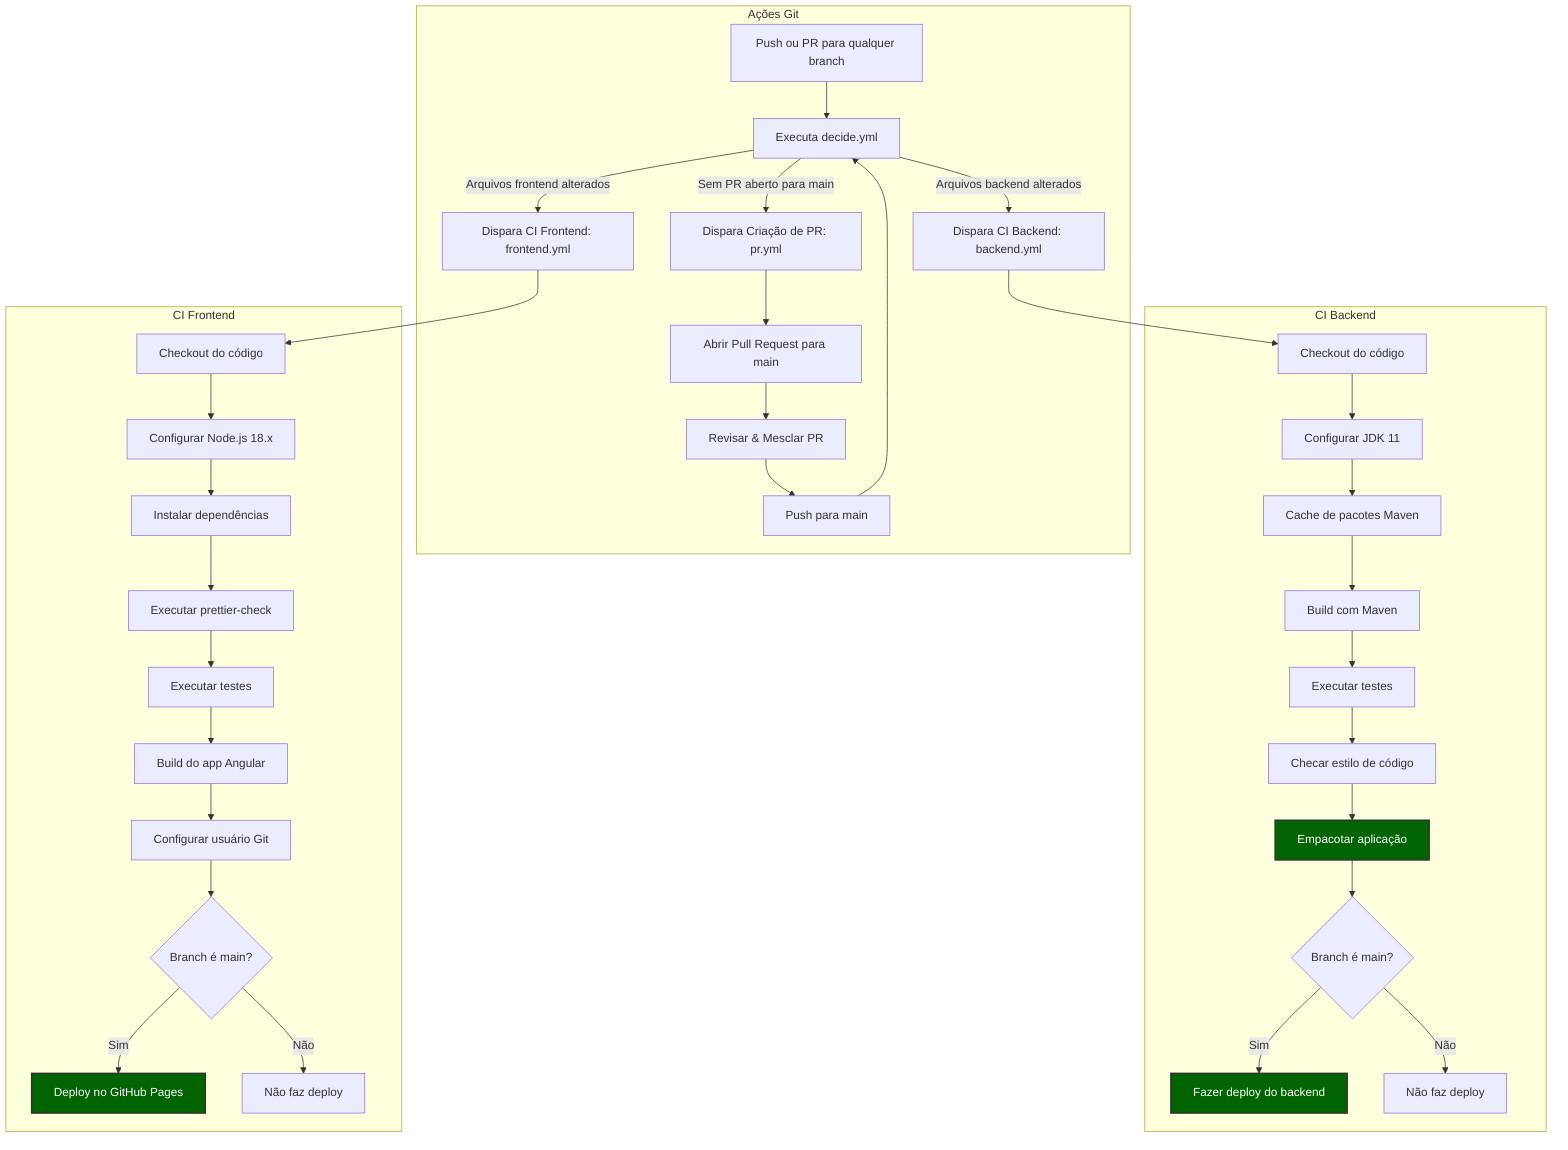 flowchart TD
    subgraph Ações Git
        A1[Push ou PR para qualquer branch] --> B1[Executa decide.yml]
        B1 -->|Arquivos backend alterados| C1[Dispara CI Backend: backend.yml]
        B1 -->|Arquivos frontend alterados| C2[Dispara CI Frontend: frontend.yml]
        B1 -->|Sem PR aberto para main| C3[Dispara Criação de PR: pr.yml]
        C3 --> D1[Abrir Pull Request para main]
        D1 --> E1[Revisar & Mesclar PR]
        E1 --> F1[Push para main]
        F1 --> B1
    end

    subgraph CI Backend
        C1 --> H1[Checkout do código]
        H1 --> I1[Configurar JDK 11]
        I1 --> J1[Cache de pacotes Maven]
        J1 --> K1[Build com Maven]
        K1 --> L1[Executar testes]
        L1 --> M1[Checar estilo de código]
        M1 --> N1[Empacotar aplicação]
        N1 --> O1{Branch é main?}
        O1 -- Sim --> P1[Fazer deploy do backend]
        O1 -- Não --> Q1[Não faz deploy]
    end

    subgraph CI Frontend
        C2 --> H2[Checkout do código]
        H2 --> I2[Configurar Node.js 18.x]
        I2 --> J2[Instalar dependências]
        J2 --> K2[Executar prettier-check]
        K2 --> L2[Executar testes]
        L2 --> M2[Build do app Angular]
        M2 --> N2[Configurar usuário Git]
        N2 --> O2{Branch é main?}
        O2 -- Sim --> P2[Deploy no GitHub Pages]
        O2 -- Não --> Q2[Não faz deploy]
    end

    style P2 fill:#006400,stroke:#333,stroke-width:2px,color:#fff
    style N1 fill:#006400,stroke:#333,stroke-width:2px,color:#fff
    style P1 fill:#006400,stroke:#333,stroke-width:2px,color:#fff